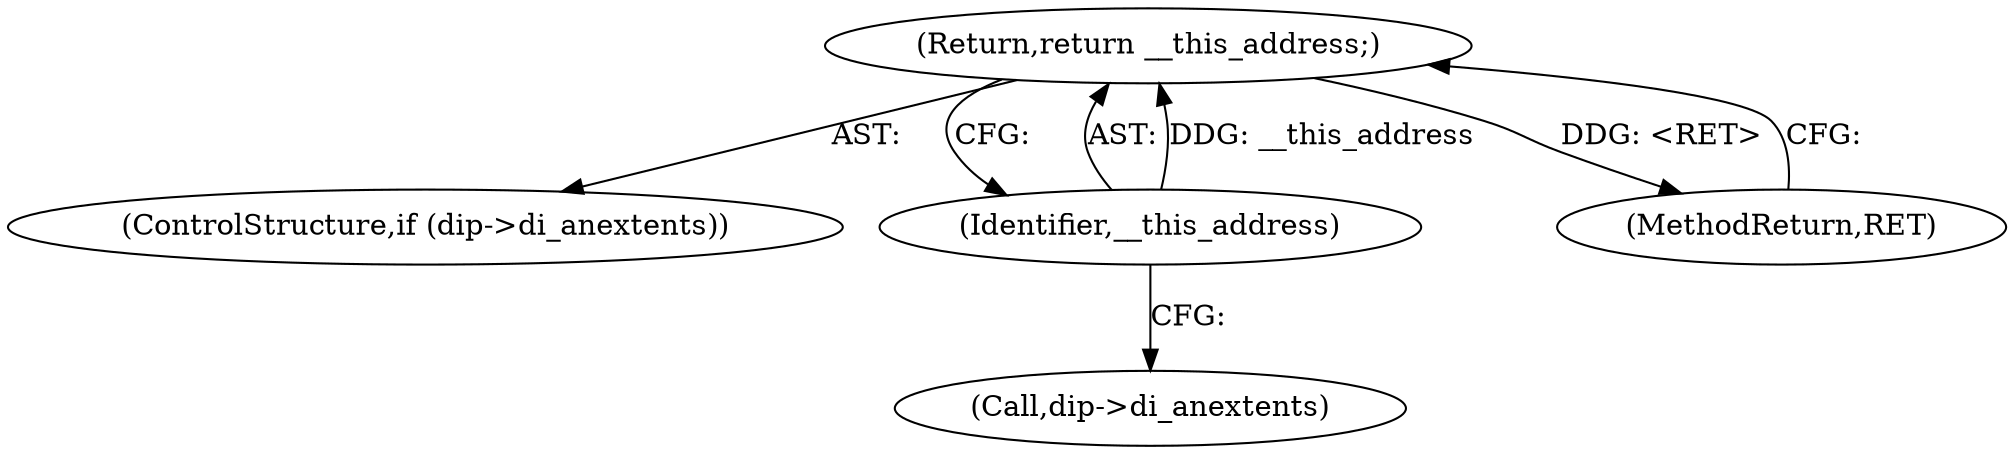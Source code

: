 digraph "1_linux_23fcb3340d033d9f081e21e6c12c2db7eaa541d3@del" {
"1000348" [label="(Return,return __this_address;)"];
"1000349" [label="(Identifier,__this_address)"];
"1000344" [label="(ControlStructure,if (dip->di_anextents))"];
"1000348" [label="(Return,return __this_address;)"];
"1000467" [label="(MethodReturn,RET)"];
"1000349" [label="(Identifier,__this_address)"];
"1000345" [label="(Call,dip->di_anextents)"];
"1000348" -> "1000344"  [label="AST: "];
"1000348" -> "1000349"  [label="CFG: "];
"1000349" -> "1000348"  [label="AST: "];
"1000467" -> "1000348"  [label="CFG: "];
"1000348" -> "1000467"  [label="DDG: <RET>"];
"1000349" -> "1000348"  [label="DDG: __this_address"];
"1000349" -> "1000345"  [label="CFG: "];
}
